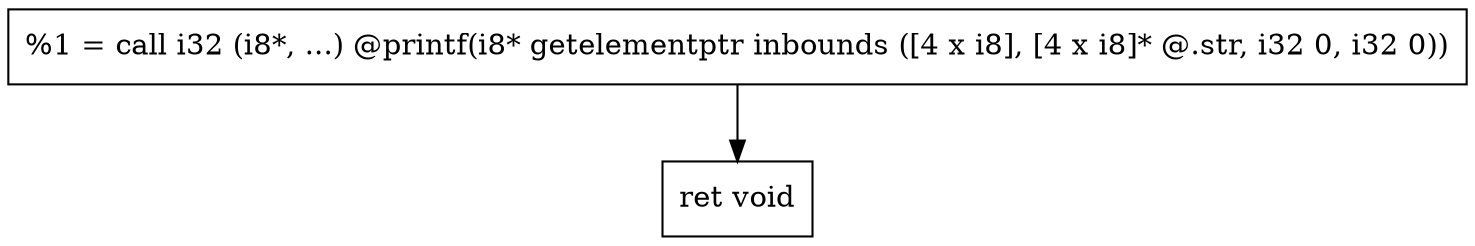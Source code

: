 digraph "DFG for'f1' function" {
	Node0x1ed4010[shape=record, label="  %1 = call i32 (i8*, ...) @printf(i8* getelementptr inbounds ([4 x i8], [4 x i8]* @.str, i32 0, i32 0))"];
	Node0x1ed4060[shape=record, label="  ret void"];
	Node0x1ed4010 -> Node0x1ed4060
edge [color=red]
}
